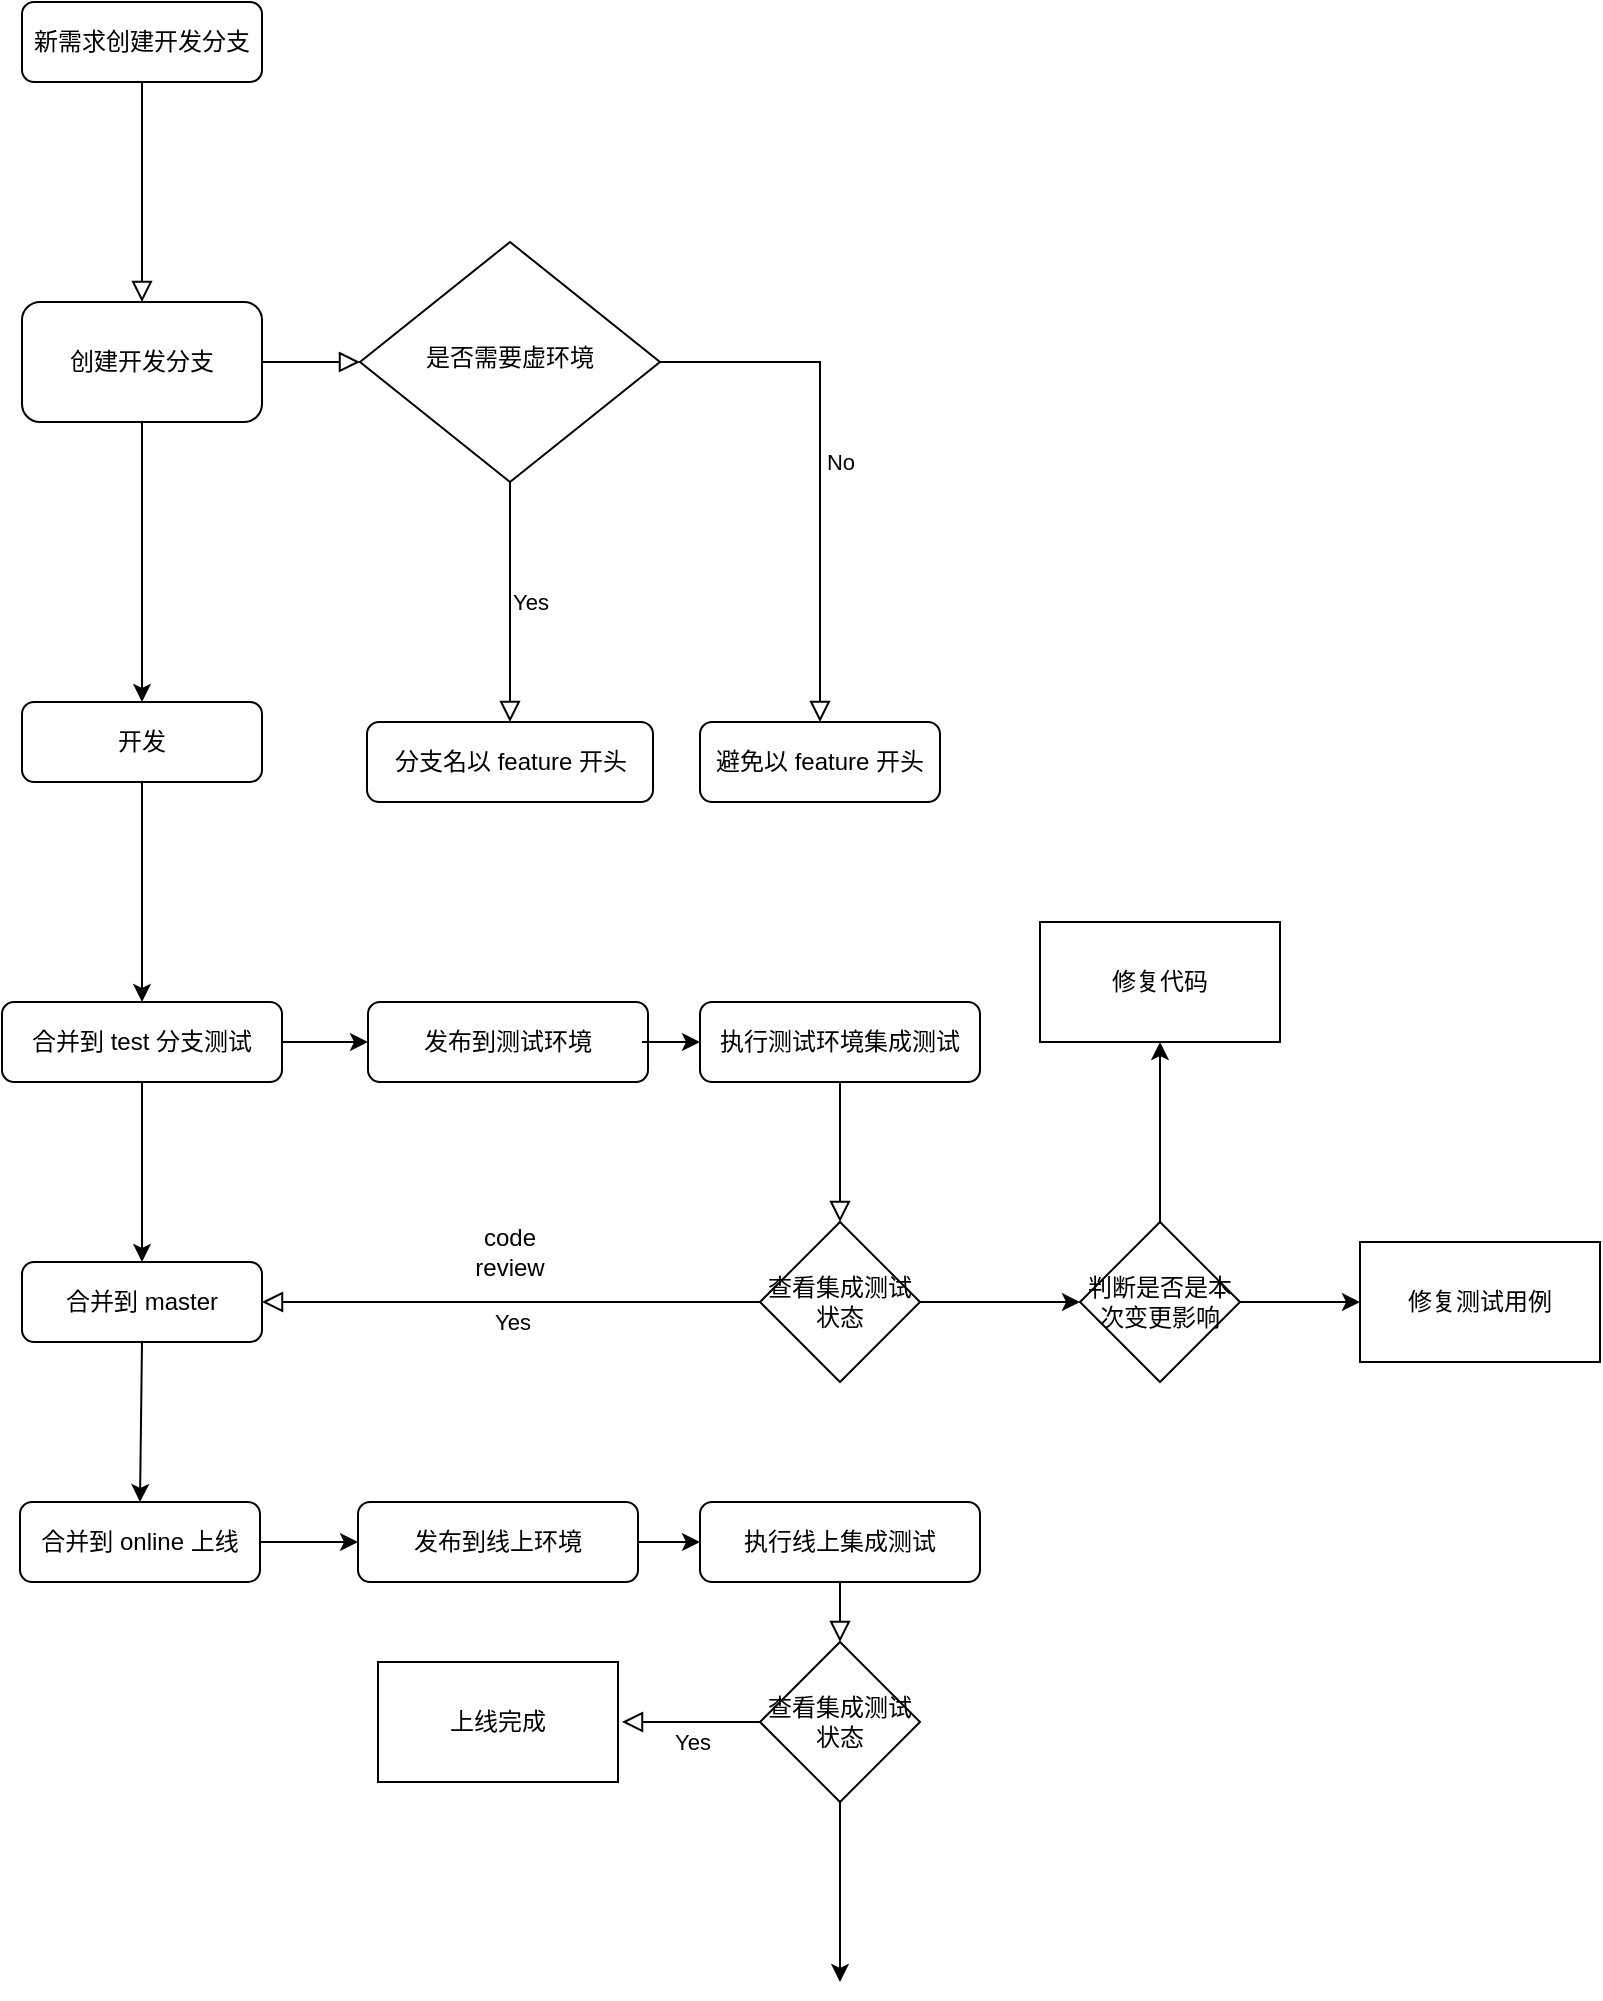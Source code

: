 <mxfile version="21.0.6" type="github">
  <diagram id="C5RBs43oDa-KdzZeNtuy" name="Page-1">
    <mxGraphModel dx="2522" dy="1408" grid="1" gridSize="10" guides="1" tooltips="1" connect="1" arrows="1" fold="1" page="1" pageScale="1" pageWidth="827" pageHeight="1169" math="0" shadow="0">
      <root>
        <mxCell id="WIyWlLk6GJQsqaUBKTNV-0" />
        <mxCell id="WIyWlLk6GJQsqaUBKTNV-1" parent="WIyWlLk6GJQsqaUBKTNV-0" />
        <mxCell id="WIyWlLk6GJQsqaUBKTNV-2" value="" style="rounded=0;html=1;jettySize=auto;orthogonalLoop=1;fontSize=11;endArrow=block;endFill=0;endSize=8;strokeWidth=1;shadow=0;labelBackgroundColor=none;edgeStyle=orthogonalEdgeStyle;entryX=0.5;entryY=0;entryDx=0;entryDy=0;" parent="WIyWlLk6GJQsqaUBKTNV-1" source="WIyWlLk6GJQsqaUBKTNV-3" target="bBfaDSPvjs4iBAGI9TxI-4" edge="1">
          <mxGeometry relative="1" as="geometry" />
        </mxCell>
        <mxCell id="WIyWlLk6GJQsqaUBKTNV-3" value="新需求创建开发分支" style="rounded=1;whiteSpace=wrap;html=1;fontSize=12;glass=0;strokeWidth=1;shadow=0;" parent="WIyWlLk6GJQsqaUBKTNV-1" vertex="1">
          <mxGeometry x="230" y="260" width="120" height="40" as="geometry" />
        </mxCell>
        <mxCell id="WIyWlLk6GJQsqaUBKTNV-5" value="No" style="edgeStyle=orthogonalEdgeStyle;rounded=0;html=1;jettySize=auto;orthogonalLoop=1;fontSize=11;endArrow=block;endFill=0;endSize=8;strokeWidth=1;shadow=0;labelBackgroundColor=none;" parent="WIyWlLk6GJQsqaUBKTNV-1" source="WIyWlLk6GJQsqaUBKTNV-6" target="WIyWlLk6GJQsqaUBKTNV-7" edge="1">
          <mxGeometry y="10" relative="1" as="geometry">
            <mxPoint as="offset" />
          </mxGeometry>
        </mxCell>
        <mxCell id="WIyWlLk6GJQsqaUBKTNV-6" value="是否需要虚环境" style="rhombus;whiteSpace=wrap;html=1;shadow=0;fontFamily=Helvetica;fontSize=12;align=center;strokeWidth=1;spacing=6;spacingTop=-4;" parent="WIyWlLk6GJQsqaUBKTNV-1" vertex="1">
          <mxGeometry x="399" y="380" width="150" height="120" as="geometry" />
        </mxCell>
        <mxCell id="WIyWlLk6GJQsqaUBKTNV-7" value="避免以 feature 开头" style="rounded=1;whiteSpace=wrap;html=1;fontSize=12;glass=0;strokeWidth=1;shadow=0;" parent="WIyWlLk6GJQsqaUBKTNV-1" vertex="1">
          <mxGeometry x="569" y="620" width="120" height="40" as="geometry" />
        </mxCell>
        <mxCell id="WIyWlLk6GJQsqaUBKTNV-11" value="开发" style="rounded=1;whiteSpace=wrap;html=1;fontSize=12;glass=0;strokeWidth=1;shadow=0;" parent="WIyWlLk6GJQsqaUBKTNV-1" vertex="1">
          <mxGeometry x="230" y="610" width="120" height="40" as="geometry" />
        </mxCell>
        <mxCell id="bBfaDSPvjs4iBAGI9TxI-4" value="创建开发分支" style="rounded=1;whiteSpace=wrap;html=1;" vertex="1" parent="WIyWlLk6GJQsqaUBKTNV-1">
          <mxGeometry x="230" y="410" width="120" height="60" as="geometry" />
        </mxCell>
        <mxCell id="bBfaDSPvjs4iBAGI9TxI-5" value="" style="rounded=0;html=1;jettySize=auto;orthogonalLoop=1;fontSize=11;endArrow=block;endFill=0;endSize=8;strokeWidth=1;shadow=0;labelBackgroundColor=none;edgeStyle=orthogonalEdgeStyle;exitX=1;exitY=0.5;exitDx=0;exitDy=0;entryX=0;entryY=0.5;entryDx=0;entryDy=0;" edge="1" parent="WIyWlLk6GJQsqaUBKTNV-1" source="bBfaDSPvjs4iBAGI9TxI-4" target="WIyWlLk6GJQsqaUBKTNV-6">
          <mxGeometry x="0.184" y="20" relative="1" as="geometry">
            <mxPoint as="offset" />
            <mxPoint x="290" y="690" as="sourcePoint" />
            <mxPoint x="290" y="800" as="targetPoint" />
            <Array as="points">
              <mxPoint x="369" y="440" />
              <mxPoint x="369" y="440" />
            </Array>
          </mxGeometry>
        </mxCell>
        <mxCell id="bBfaDSPvjs4iBAGI9TxI-6" value="分支名以 feature 开头" style="rounded=1;whiteSpace=wrap;html=1;" vertex="1" parent="WIyWlLk6GJQsqaUBKTNV-1">
          <mxGeometry x="402.5" y="620" width="143" height="40" as="geometry" />
        </mxCell>
        <mxCell id="bBfaDSPvjs4iBAGI9TxI-7" value="Yes" style="edgeStyle=orthogonalEdgeStyle;rounded=0;html=1;jettySize=auto;orthogonalLoop=1;fontSize=11;endArrow=block;endFill=0;endSize=8;strokeWidth=1;shadow=0;labelBackgroundColor=none;exitX=0.5;exitY=1;exitDx=0;exitDy=0;entryX=0.5;entryY=0;entryDx=0;entryDy=0;" edge="1" parent="WIyWlLk6GJQsqaUBKTNV-1" source="WIyWlLk6GJQsqaUBKTNV-6" target="bBfaDSPvjs4iBAGI9TxI-6">
          <mxGeometry y="10" relative="1" as="geometry">
            <mxPoint as="offset" />
            <mxPoint x="559" y="450" as="sourcePoint" />
            <mxPoint x="474" y="600" as="targetPoint" />
          </mxGeometry>
        </mxCell>
        <mxCell id="bBfaDSPvjs4iBAGI9TxI-10" value="合并到 test 分支测试" style="rounded=1;whiteSpace=wrap;html=1;fontSize=12;glass=0;strokeWidth=1;shadow=0;" vertex="1" parent="WIyWlLk6GJQsqaUBKTNV-1">
          <mxGeometry x="220" y="760" width="140" height="40" as="geometry" />
        </mxCell>
        <mxCell id="bBfaDSPvjs4iBAGI9TxI-11" value="合并到 master" style="rounded=1;whiteSpace=wrap;html=1;fontSize=12;glass=0;strokeWidth=1;shadow=0;" vertex="1" parent="WIyWlLk6GJQsqaUBKTNV-1">
          <mxGeometry x="230" y="890" width="120" height="40" as="geometry" />
        </mxCell>
        <mxCell id="bBfaDSPvjs4iBAGI9TxI-29" style="edgeStyle=orthogonalEdgeStyle;rounded=0;orthogonalLoop=1;jettySize=auto;html=1;exitX=1;exitY=0.5;exitDx=0;exitDy=0;" edge="1" parent="WIyWlLk6GJQsqaUBKTNV-1" source="bBfaDSPvjs4iBAGI9TxI-12">
          <mxGeometry relative="1" as="geometry">
            <mxPoint x="543" y="780" as="targetPoint" />
          </mxGeometry>
        </mxCell>
        <mxCell id="bBfaDSPvjs4iBAGI9TxI-12" value="发布到测试环境" style="rounded=1;whiteSpace=wrap;html=1;fontSize=12;glass=0;strokeWidth=1;shadow=0;" vertex="1" parent="WIyWlLk6GJQsqaUBKTNV-1">
          <mxGeometry x="403" y="760" width="140" height="40" as="geometry" />
        </mxCell>
        <mxCell id="bBfaDSPvjs4iBAGI9TxI-13" value="执行测试环境集成测试" style="rounded=1;whiteSpace=wrap;html=1;fontSize=12;glass=0;strokeWidth=1;shadow=0;" vertex="1" parent="WIyWlLk6GJQsqaUBKTNV-1">
          <mxGeometry x="569" y="760" width="140" height="40" as="geometry" />
        </mxCell>
        <mxCell id="bBfaDSPvjs4iBAGI9TxI-14" value="合并到 online 上线" style="rounded=1;whiteSpace=wrap;html=1;fontSize=12;glass=0;strokeWidth=1;shadow=0;" vertex="1" parent="WIyWlLk6GJQsqaUBKTNV-1">
          <mxGeometry x="229" y="1010" width="120" height="40" as="geometry" />
        </mxCell>
        <mxCell id="bBfaDSPvjs4iBAGI9TxI-15" value="发布到线上环境" style="rounded=1;whiteSpace=wrap;html=1;fontSize=12;glass=0;strokeWidth=1;shadow=0;" vertex="1" parent="WIyWlLk6GJQsqaUBKTNV-1">
          <mxGeometry x="398" y="1010" width="140" height="40" as="geometry" />
        </mxCell>
        <mxCell id="bBfaDSPvjs4iBAGI9TxI-16" value="执行线上集成测试" style="rounded=1;whiteSpace=wrap;html=1;fontSize=12;glass=0;strokeWidth=1;shadow=0;" vertex="1" parent="WIyWlLk6GJQsqaUBKTNV-1">
          <mxGeometry x="569" y="1010" width="140" height="40" as="geometry" />
        </mxCell>
        <mxCell id="bBfaDSPvjs4iBAGI9TxI-21" value="" style="endArrow=classic;html=1;rounded=0;exitX=0.5;exitY=1;exitDx=0;exitDy=0;entryX=0.5;entryY=0;entryDx=0;entryDy=0;" edge="1" parent="WIyWlLk6GJQsqaUBKTNV-1" source="bBfaDSPvjs4iBAGI9TxI-4" target="WIyWlLk6GJQsqaUBKTNV-11">
          <mxGeometry width="50" height="50" relative="1" as="geometry">
            <mxPoint x="260" y="530" as="sourcePoint" />
            <mxPoint x="310" y="480" as="targetPoint" />
          </mxGeometry>
        </mxCell>
        <mxCell id="bBfaDSPvjs4iBAGI9TxI-24" value="" style="endArrow=classic;html=1;rounded=0;exitX=0.5;exitY=1;exitDx=0;exitDy=0;entryX=0.5;entryY=0;entryDx=0;entryDy=0;" edge="1" parent="WIyWlLk6GJQsqaUBKTNV-1" source="WIyWlLk6GJQsqaUBKTNV-11" target="bBfaDSPvjs4iBAGI9TxI-10">
          <mxGeometry width="50" height="50" relative="1" as="geometry">
            <mxPoint x="300" y="480" as="sourcePoint" />
            <mxPoint x="300" y="700" as="targetPoint" />
          </mxGeometry>
        </mxCell>
        <mxCell id="bBfaDSPvjs4iBAGI9TxI-25" value="" style="endArrow=classic;html=1;rounded=0;entryX=0.5;entryY=0;entryDx=0;entryDy=0;" edge="1" parent="WIyWlLk6GJQsqaUBKTNV-1" target="bBfaDSPvjs4iBAGI9TxI-11">
          <mxGeometry width="50" height="50" relative="1" as="geometry">
            <mxPoint x="290" y="800" as="sourcePoint" />
            <mxPoint x="300" y="770" as="targetPoint" />
          </mxGeometry>
        </mxCell>
        <mxCell id="bBfaDSPvjs4iBAGI9TxI-26" value="" style="endArrow=classic;html=1;rounded=0;entryX=0.5;entryY=0;entryDx=0;entryDy=0;exitX=0.5;exitY=1;exitDx=0;exitDy=0;" edge="1" parent="WIyWlLk6GJQsqaUBKTNV-1" source="bBfaDSPvjs4iBAGI9TxI-11" target="bBfaDSPvjs4iBAGI9TxI-14">
          <mxGeometry width="50" height="50" relative="1" as="geometry">
            <mxPoint x="300" y="810" as="sourcePoint" />
            <mxPoint x="300" y="900" as="targetPoint" />
          </mxGeometry>
        </mxCell>
        <mxCell id="bBfaDSPvjs4iBAGI9TxI-27" value="" style="endArrow=classic;html=1;rounded=0;exitX=1;exitY=0.5;exitDx=0;exitDy=0;entryX=0;entryY=0.5;entryDx=0;entryDy=0;" edge="1" parent="WIyWlLk6GJQsqaUBKTNV-1" source="bBfaDSPvjs4iBAGI9TxI-10" target="bBfaDSPvjs4iBAGI9TxI-12">
          <mxGeometry width="50" height="50" relative="1" as="geometry">
            <mxPoint x="370" y="820" as="sourcePoint" />
            <mxPoint x="420" y="770" as="targetPoint" />
          </mxGeometry>
        </mxCell>
        <mxCell id="bBfaDSPvjs4iBAGI9TxI-28" value="" style="endArrow=classic;html=1;rounded=0;entryX=0;entryY=0.5;entryDx=0;entryDy=0;" edge="1" parent="WIyWlLk6GJQsqaUBKTNV-1" target="bBfaDSPvjs4iBAGI9TxI-13">
          <mxGeometry width="50" height="50" relative="1" as="geometry">
            <mxPoint x="540" y="780" as="sourcePoint" />
            <mxPoint x="413" y="790" as="targetPoint" />
          </mxGeometry>
        </mxCell>
        <mxCell id="bBfaDSPvjs4iBAGI9TxI-30" value="" style="endArrow=classic;html=1;rounded=0;entryX=0;entryY=0.5;entryDx=0;entryDy=0;exitX=1;exitY=0.5;exitDx=0;exitDy=0;" edge="1" parent="WIyWlLk6GJQsqaUBKTNV-1" source="bBfaDSPvjs4iBAGI9TxI-15" target="bBfaDSPvjs4iBAGI9TxI-16">
          <mxGeometry width="50" height="50" relative="1" as="geometry">
            <mxPoint x="550" y="790" as="sourcePoint" />
            <mxPoint x="579" y="790" as="targetPoint" />
          </mxGeometry>
        </mxCell>
        <mxCell id="bBfaDSPvjs4iBAGI9TxI-31" value="" style="endArrow=classic;html=1;rounded=0;exitX=1;exitY=0.5;exitDx=0;exitDy=0;entryX=0;entryY=0.5;entryDx=0;entryDy=0;" edge="1" parent="WIyWlLk6GJQsqaUBKTNV-1" source="bBfaDSPvjs4iBAGI9TxI-14" target="bBfaDSPvjs4iBAGI9TxI-15">
          <mxGeometry width="50" height="50" relative="1" as="geometry">
            <mxPoint x="370" y="790" as="sourcePoint" />
            <mxPoint x="413" y="790" as="targetPoint" />
          </mxGeometry>
        </mxCell>
        <mxCell id="bBfaDSPvjs4iBAGI9TxI-32" value="code review" style="text;html=1;strokeColor=none;fillColor=none;align=center;verticalAlign=middle;whiteSpace=wrap;rounded=0;" vertex="1" parent="WIyWlLk6GJQsqaUBKTNV-1">
          <mxGeometry x="444" y="870" width="60" height="30" as="geometry" />
        </mxCell>
        <mxCell id="bBfaDSPvjs4iBAGI9TxI-44" value="" style="edgeStyle=orthogonalEdgeStyle;rounded=0;orthogonalLoop=1;jettySize=auto;html=1;" edge="1" parent="WIyWlLk6GJQsqaUBKTNV-1" source="bBfaDSPvjs4iBAGI9TxI-34" target="bBfaDSPvjs4iBAGI9TxI-43">
          <mxGeometry relative="1" as="geometry" />
        </mxCell>
        <mxCell id="bBfaDSPvjs4iBAGI9TxI-34" value="查看集成测试状态" style="rhombus;whiteSpace=wrap;html=1;" vertex="1" parent="WIyWlLk6GJQsqaUBKTNV-1">
          <mxGeometry x="599" y="870" width="80" height="80" as="geometry" />
        </mxCell>
        <mxCell id="bBfaDSPvjs4iBAGI9TxI-35" value="" style="edgeStyle=orthogonalEdgeStyle;rounded=0;html=1;jettySize=auto;orthogonalLoop=1;fontSize=11;endArrow=block;endFill=0;endSize=8;strokeWidth=1;shadow=0;labelBackgroundColor=none;exitX=0.5;exitY=1;exitDx=0;exitDy=0;entryX=0.5;entryY=0;entryDx=0;entryDy=0;" edge="1" parent="WIyWlLk6GJQsqaUBKTNV-1" source="bBfaDSPvjs4iBAGI9TxI-13" target="bBfaDSPvjs4iBAGI9TxI-34">
          <mxGeometry y="10" relative="1" as="geometry">
            <mxPoint as="offset" />
            <mxPoint x="484" y="510" as="sourcePoint" />
            <mxPoint x="484" y="630" as="targetPoint" />
          </mxGeometry>
        </mxCell>
        <mxCell id="bBfaDSPvjs4iBAGI9TxI-36" value="Yes" style="edgeStyle=orthogonalEdgeStyle;rounded=0;html=1;jettySize=auto;orthogonalLoop=1;fontSize=11;endArrow=block;endFill=0;endSize=8;strokeWidth=1;shadow=0;labelBackgroundColor=none;exitX=0;exitY=0.5;exitDx=0;exitDy=0;entryX=1;entryY=0.5;entryDx=0;entryDy=0;" edge="1" parent="WIyWlLk6GJQsqaUBKTNV-1" source="bBfaDSPvjs4iBAGI9TxI-34" target="bBfaDSPvjs4iBAGI9TxI-11">
          <mxGeometry y="10" relative="1" as="geometry">
            <mxPoint as="offset" />
            <mxPoint x="649" y="810" as="sourcePoint" />
            <mxPoint x="649" y="870" as="targetPoint" />
            <Array as="points">
              <mxPoint x="470" y="910" />
              <mxPoint x="470" y="910" />
            </Array>
          </mxGeometry>
        </mxCell>
        <mxCell id="bBfaDSPvjs4iBAGI9TxI-50" value="" style="edgeStyle=orthogonalEdgeStyle;rounded=0;orthogonalLoop=1;jettySize=auto;html=1;" edge="1" parent="WIyWlLk6GJQsqaUBKTNV-1" source="bBfaDSPvjs4iBAGI9TxI-37">
          <mxGeometry relative="1" as="geometry">
            <mxPoint x="639" y="1250" as="targetPoint" />
          </mxGeometry>
        </mxCell>
        <mxCell id="bBfaDSPvjs4iBAGI9TxI-37" value="查看集成测试状态" style="rhombus;whiteSpace=wrap;html=1;" vertex="1" parent="WIyWlLk6GJQsqaUBKTNV-1">
          <mxGeometry x="599" y="1080" width="80" height="80" as="geometry" />
        </mxCell>
        <mxCell id="bBfaDSPvjs4iBAGI9TxI-38" value="" style="edgeStyle=orthogonalEdgeStyle;rounded=0;html=1;jettySize=auto;orthogonalLoop=1;fontSize=11;endArrow=block;endFill=0;endSize=8;strokeWidth=1;shadow=0;labelBackgroundColor=none;exitX=0.5;exitY=1;exitDx=0;exitDy=0;entryX=0.5;entryY=0;entryDx=0;entryDy=0;" edge="1" parent="WIyWlLk6GJQsqaUBKTNV-1" source="bBfaDSPvjs4iBAGI9TxI-16" target="bBfaDSPvjs4iBAGI9TxI-37">
          <mxGeometry y="10" relative="1" as="geometry">
            <mxPoint as="offset" />
            <mxPoint x="649" y="810" as="sourcePoint" />
            <mxPoint x="649" y="880" as="targetPoint" />
          </mxGeometry>
        </mxCell>
        <mxCell id="bBfaDSPvjs4iBAGI9TxI-39" value="上线完成" style="rounded=0;whiteSpace=wrap;html=1;" vertex="1" parent="WIyWlLk6GJQsqaUBKTNV-1">
          <mxGeometry x="408" y="1090" width="120" height="60" as="geometry" />
        </mxCell>
        <mxCell id="bBfaDSPvjs4iBAGI9TxI-40" value="Yes" style="edgeStyle=orthogonalEdgeStyle;rounded=0;html=1;jettySize=auto;orthogonalLoop=1;fontSize=11;endArrow=block;endFill=0;endSize=8;strokeWidth=1;shadow=0;labelBackgroundColor=none;exitX=0;exitY=0.5;exitDx=0;exitDy=0;" edge="1" parent="WIyWlLk6GJQsqaUBKTNV-1" source="bBfaDSPvjs4iBAGI9TxI-37">
          <mxGeometry y="10" relative="1" as="geometry">
            <mxPoint as="offset" />
            <mxPoint x="579" y="1119.5" as="sourcePoint" />
            <mxPoint x="530" y="1120" as="targetPoint" />
            <Array as="points">
              <mxPoint x="560" y="1120" />
            </Array>
          </mxGeometry>
        </mxCell>
        <mxCell id="bBfaDSPvjs4iBAGI9TxI-46" value="" style="edgeStyle=orthogonalEdgeStyle;rounded=0;orthogonalLoop=1;jettySize=auto;html=1;" edge="1" parent="WIyWlLk6GJQsqaUBKTNV-1" source="bBfaDSPvjs4iBAGI9TxI-43" target="bBfaDSPvjs4iBAGI9TxI-45">
          <mxGeometry relative="1" as="geometry" />
        </mxCell>
        <mxCell id="bBfaDSPvjs4iBAGI9TxI-48" value="" style="edgeStyle=orthogonalEdgeStyle;rounded=0;orthogonalLoop=1;jettySize=auto;html=1;" edge="1" parent="WIyWlLk6GJQsqaUBKTNV-1" source="bBfaDSPvjs4iBAGI9TxI-43" target="bBfaDSPvjs4iBAGI9TxI-47">
          <mxGeometry relative="1" as="geometry" />
        </mxCell>
        <mxCell id="bBfaDSPvjs4iBAGI9TxI-43" value="判断是否是本次变更影响" style="rhombus;whiteSpace=wrap;html=1;" vertex="1" parent="WIyWlLk6GJQsqaUBKTNV-1">
          <mxGeometry x="759" y="870" width="80" height="80" as="geometry" />
        </mxCell>
        <mxCell id="bBfaDSPvjs4iBAGI9TxI-45" value="修复代码" style="whiteSpace=wrap;html=1;" vertex="1" parent="WIyWlLk6GJQsqaUBKTNV-1">
          <mxGeometry x="739" y="720" width="120" height="60" as="geometry" />
        </mxCell>
        <mxCell id="bBfaDSPvjs4iBAGI9TxI-47" value="修复测试用例" style="whiteSpace=wrap;html=1;" vertex="1" parent="WIyWlLk6GJQsqaUBKTNV-1">
          <mxGeometry x="899" y="880" width="120" height="60" as="geometry" />
        </mxCell>
      </root>
    </mxGraphModel>
  </diagram>
</mxfile>
